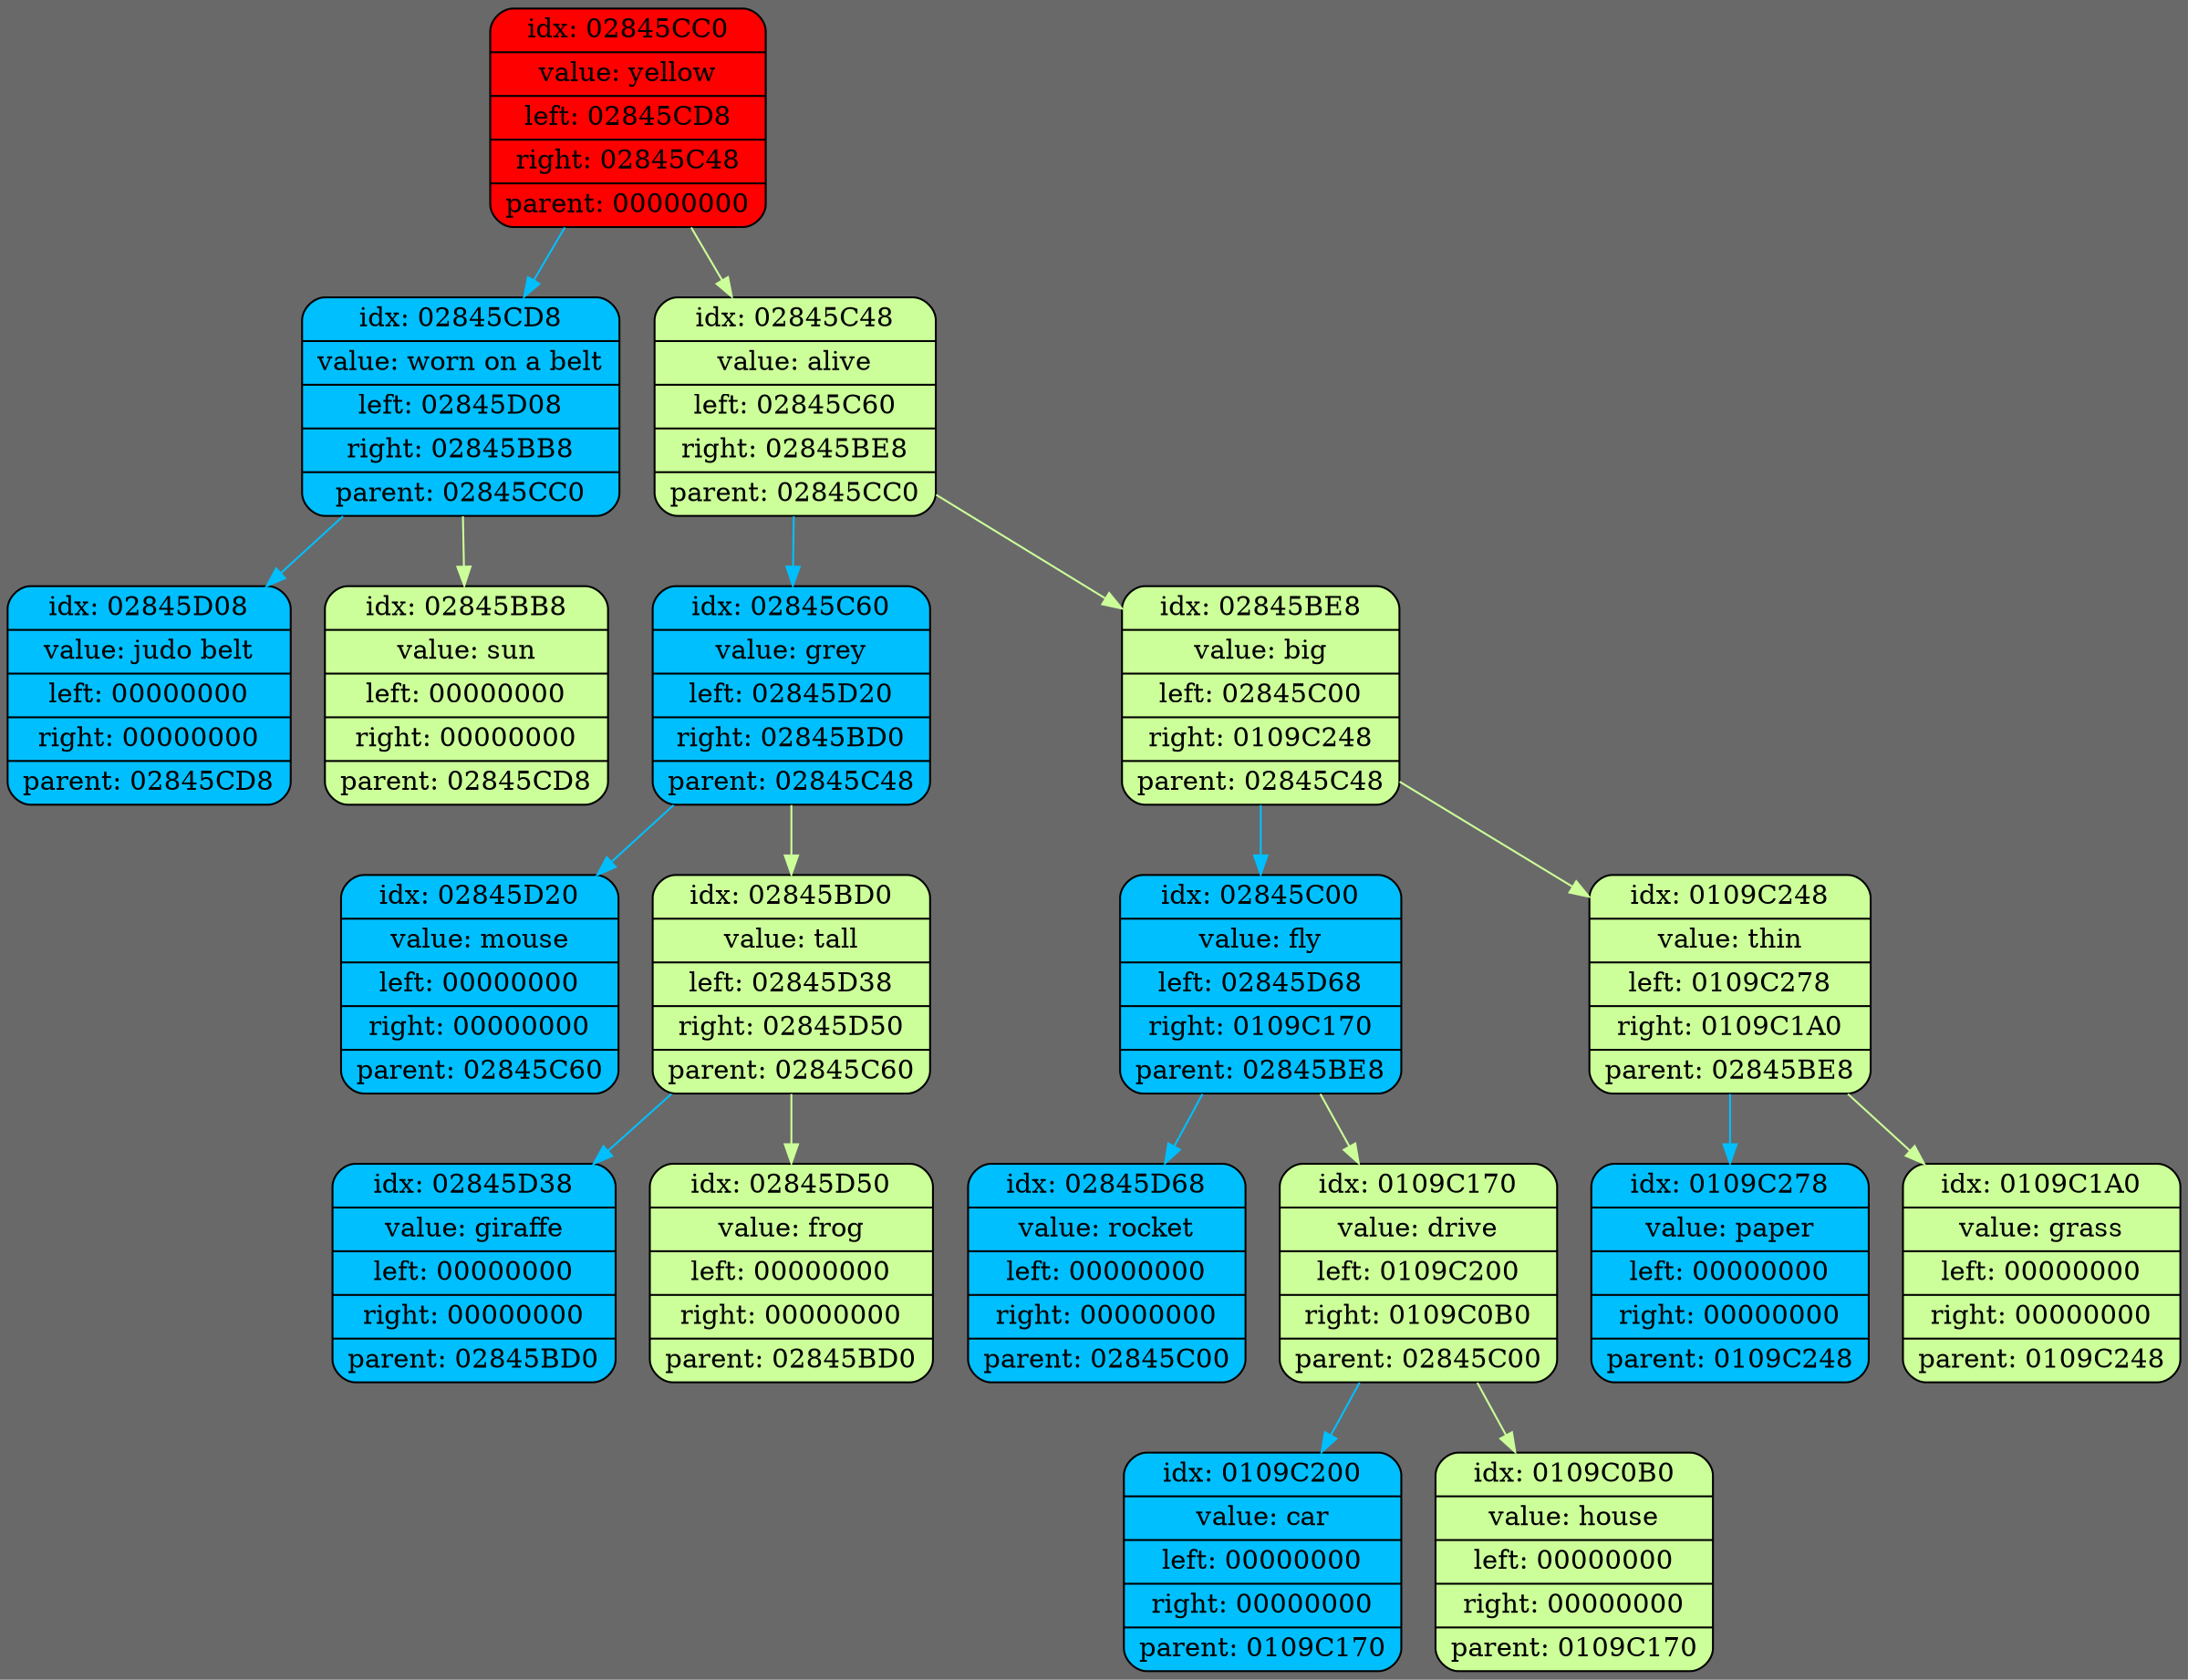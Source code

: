 digraph List {
	rankdir = HR;
	bgcolor = "#696969";
	node0 [shape = Mrecord, style = filled, fillcolor = "#ff0000", label = "{idx: 02845CC0 | value: yellow | left: 02845CD8 | right: 02845C48 | parent: 00000000}"];
	node1 [shape = Mrecord, style = filled, fillcolor = "#00BFFF", label = "{idx: 02845CD8 | value: worn on a belt | left: 02845D08 | right: 02845BB8 | parent: 02845CC0}"];
	node0 -> node1 [color = "#00BFFF"]
	node2 [shape = Mrecord, style = filled, fillcolor = "#00BFFF", label = "{idx: 02845D08 | value: judo belt | left: 00000000 | right: 00000000 | parent: 02845CD8}"];
	node1 -> node2 [color = "#00BFFF"]
	node3 [shape = Mrecord, style = filled, fillcolor = "#ccff99", label = "{idx: 02845BB8 | value: sun | left: 00000000 | right: 00000000 | parent: 02845CD8}"];
	node1 -> node3 [color = "#ccff99"]
	node4 [shape = Mrecord, style = filled, fillcolor = "#ccff99", label = "{idx: 02845C48 | value: alive | left: 02845C60 | right: 02845BE8 | parent: 02845CC0}"];
	node0 -> node4 [color = "#ccff99"]
	node5 [shape = Mrecord, style = filled, fillcolor = "#00BFFF", label = "{idx: 02845C60 | value: grey | left: 02845D20 | right: 02845BD0 | parent: 02845C48}"];
	node4 -> node5 [color = "#00BFFF"]
	node6 [shape = Mrecord, style = filled, fillcolor = "#00BFFF", label = "{idx: 02845D20 | value: mouse | left: 00000000 | right: 00000000 | parent: 02845C60}"];
	node5 -> node6 [color = "#00BFFF"]
	node7 [shape = Mrecord, style = filled, fillcolor = "#ccff99", label = "{idx: 02845BD0 | value: tall | left: 02845D38 | right: 02845D50 | parent: 02845C60}"];
	node5 -> node7 [color = "#ccff99"]
	node8 [shape = Mrecord, style = filled, fillcolor = "#00BFFF", label = "{idx: 02845D38 | value: giraffe | left: 00000000 | right: 00000000 | parent: 02845BD0}"];
	node7 -> node8 [color = "#00BFFF"]
	node9 [shape = Mrecord, style = filled, fillcolor = "#ccff99", label = "{idx: 02845D50 | value: frog | left: 00000000 | right: 00000000 | parent: 02845BD0}"];
	node7 -> node9 [color = "#ccff99"]
	node10 [shape = Mrecord, style = filled, fillcolor = "#ccff99", label = "{idx: 02845BE8 | value: big | left: 02845C00 | right: 0109C248 | parent: 02845C48}"];
	node4 -> node10 [color = "#ccff99"]
	node11 [shape = Mrecord, style = filled, fillcolor = "#00BFFF", label = "{idx: 02845C00 | value: fly | left: 02845D68 | right: 0109C170 | parent: 02845BE8}"];
	node10 -> node11 [color = "#00BFFF"]
	node12 [shape = Mrecord, style = filled, fillcolor = "#00BFFF", label = "{idx: 02845D68 | value: rocket | left: 00000000 | right: 00000000 | parent: 02845C00}"];
	node11 -> node12 [color = "#00BFFF"]
	node13 [shape = Mrecord, style = filled, fillcolor = "#ccff99", label = "{idx: 0109C170 | value: drive | left: 0109C200 | right: 0109C0B0 | parent: 02845C00}"];
	node11 -> node13 [color = "#ccff99"]
	node14 [shape = Mrecord, style = filled, fillcolor = "#00BFFF", label = "{idx: 0109C200 | value: car | left: 00000000 | right: 00000000 | parent: 0109C170}"];
	node13 -> node14 [color = "#00BFFF"]
	node15 [shape = Mrecord, style = filled, fillcolor = "#ccff99", label = "{idx: 0109C0B0 | value: house | left: 00000000 | right: 00000000 | parent: 0109C170}"];
	node13 -> node15 [color = "#ccff99"]
	node16 [shape = Mrecord, style = filled, fillcolor = "#ccff99", label = "{idx: 0109C248 | value: thin | left: 0109C278 | right: 0109C1A0 | parent: 02845BE8}"];
	node10 -> node16 [color = "#ccff99"]
	node17 [shape = Mrecord, style = filled, fillcolor = "#00BFFF", label = "{idx: 0109C278 | value: paper | left: 00000000 | right: 00000000 | parent: 0109C248}"];
	node16 -> node17 [color = "#00BFFF"]
	node18 [shape = Mrecord, style = filled, fillcolor = "#ccff99", label = "{idx: 0109C1A0 | value: grass | left: 00000000 | right: 00000000 | parent: 0109C248}"];
	node16 -> node18 [color = "#ccff99"]
}

